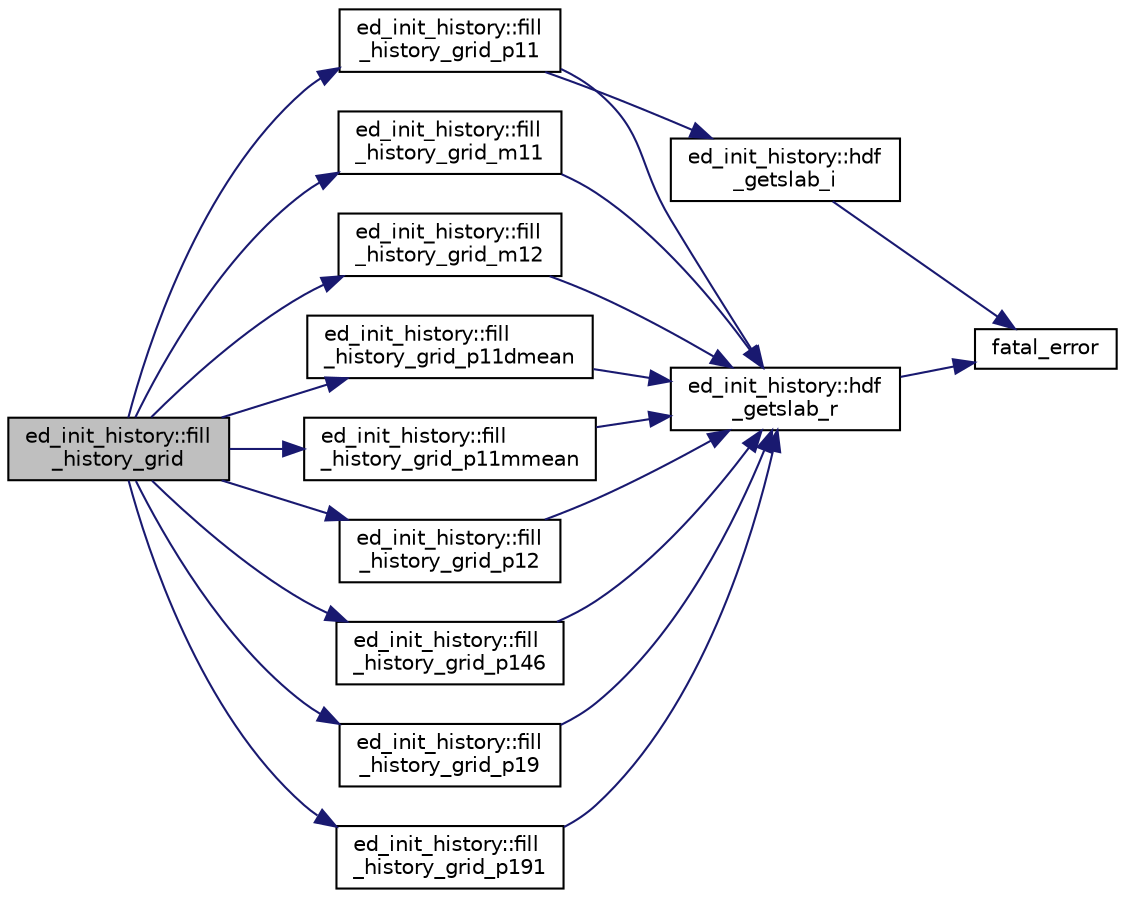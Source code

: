 digraph "ed_init_history::fill_history_grid"
{
 // LATEX_PDF_SIZE
  edge [fontname="Helvetica",fontsize="10",labelfontname="Helvetica",labelfontsize="10"];
  node [fontname="Helvetica",fontsize="10",shape=record];
  rankdir="LR";
  Node1 [label="ed_init_history::fill\l_history_grid",height=0.2,width=0.4,color="black", fillcolor="grey75", style="filled", fontcolor="black",tooltip=" "];
  Node1 -> Node2 [color="midnightblue",fontsize="10",style="solid",fontname="Helvetica"];
  Node2 [label="ed_init_history::fill\l_history_grid_m11",height=0.2,width=0.4,color="black", fillcolor="white", style="filled",URL="$namespaceed__init__history.html#ae02bae0d5080be6b71bf76385f6db0cf",tooltip=" "];
  Node2 -> Node3 [color="midnightblue",fontsize="10",style="solid",fontname="Helvetica"];
  Node3 [label="ed_init_history::hdf\l_getslab_r",height=0.2,width=0.4,color="black", fillcolor="white", style="filled",URL="$namespaceed__init__history.html#a1b9d6cc3c6107d401da7ef1b39e5b660",tooltip=" "];
  Node3 -> Node4 [color="midnightblue",fontsize="10",style="solid",fontname="Helvetica"];
  Node4 [label="fatal_error",height=0.2,width=0.4,color="black", fillcolor="white", style="filled",URL="$fatal__error_8_f90.html#a2a2bff228716ab48a81c795b348d1665",tooltip=" "];
  Node1 -> Node5 [color="midnightblue",fontsize="10",style="solid",fontname="Helvetica"];
  Node5 [label="ed_init_history::fill\l_history_grid_m12",height=0.2,width=0.4,color="black", fillcolor="white", style="filled",URL="$namespaceed__init__history.html#a83ef3186068176331e4ffc6f7fd80540",tooltip=" "];
  Node5 -> Node3 [color="midnightblue",fontsize="10",style="solid",fontname="Helvetica"];
  Node1 -> Node6 [color="midnightblue",fontsize="10",style="solid",fontname="Helvetica"];
  Node6 [label="ed_init_history::fill\l_history_grid_p11",height=0.2,width=0.4,color="black", fillcolor="white", style="filled",URL="$namespaceed__init__history.html#a5900e2172fe023fd4ff3bb3a6d7b84d3",tooltip=" "];
  Node6 -> Node7 [color="midnightblue",fontsize="10",style="solid",fontname="Helvetica"];
  Node7 [label="ed_init_history::hdf\l_getslab_i",height=0.2,width=0.4,color="black", fillcolor="white", style="filled",URL="$namespaceed__init__history.html#a192fb1510208211779299f2370902e5e",tooltip=" "];
  Node7 -> Node4 [color="midnightblue",fontsize="10",style="solid",fontname="Helvetica"];
  Node6 -> Node3 [color="midnightblue",fontsize="10",style="solid",fontname="Helvetica"];
  Node1 -> Node8 [color="midnightblue",fontsize="10",style="solid",fontname="Helvetica"];
  Node8 [label="ed_init_history::fill\l_history_grid_p11dmean",height=0.2,width=0.4,color="black", fillcolor="white", style="filled",URL="$namespaceed__init__history.html#ad91d818e1cc03c91dc2768b0de2acd60",tooltip=" "];
  Node8 -> Node3 [color="midnightblue",fontsize="10",style="solid",fontname="Helvetica"];
  Node1 -> Node9 [color="midnightblue",fontsize="10",style="solid",fontname="Helvetica"];
  Node9 [label="ed_init_history::fill\l_history_grid_p11mmean",height=0.2,width=0.4,color="black", fillcolor="white", style="filled",URL="$namespaceed__init__history.html#ab5b62ee8797ed08b4586d1014045f808",tooltip=" "];
  Node9 -> Node3 [color="midnightblue",fontsize="10",style="solid",fontname="Helvetica"];
  Node1 -> Node10 [color="midnightblue",fontsize="10",style="solid",fontname="Helvetica"];
  Node10 [label="ed_init_history::fill\l_history_grid_p12",height=0.2,width=0.4,color="black", fillcolor="white", style="filled",URL="$namespaceed__init__history.html#a7fa1ab74418975b6c6df8c3fa17cebce",tooltip=" "];
  Node10 -> Node3 [color="midnightblue",fontsize="10",style="solid",fontname="Helvetica"];
  Node1 -> Node11 [color="midnightblue",fontsize="10",style="solid",fontname="Helvetica"];
  Node11 [label="ed_init_history::fill\l_history_grid_p146",height=0.2,width=0.4,color="black", fillcolor="white", style="filled",URL="$namespaceed__init__history.html#a82b9530e154e1d35e3f12102e86cedd8",tooltip=" "];
  Node11 -> Node3 [color="midnightblue",fontsize="10",style="solid",fontname="Helvetica"];
  Node1 -> Node12 [color="midnightblue",fontsize="10",style="solid",fontname="Helvetica"];
  Node12 [label="ed_init_history::fill\l_history_grid_p19",height=0.2,width=0.4,color="black", fillcolor="white", style="filled",URL="$namespaceed__init__history.html#a6535a5059ccc6f3c1ab07670e01ed8da",tooltip=" "];
  Node12 -> Node3 [color="midnightblue",fontsize="10",style="solid",fontname="Helvetica"];
  Node1 -> Node13 [color="midnightblue",fontsize="10",style="solid",fontname="Helvetica"];
  Node13 [label="ed_init_history::fill\l_history_grid_p191",height=0.2,width=0.4,color="black", fillcolor="white", style="filled",URL="$namespaceed__init__history.html#a8164fb0f3fbacdc03875cb084aab89a6",tooltip=" "];
  Node13 -> Node3 [color="midnightblue",fontsize="10",style="solid",fontname="Helvetica"];
}

